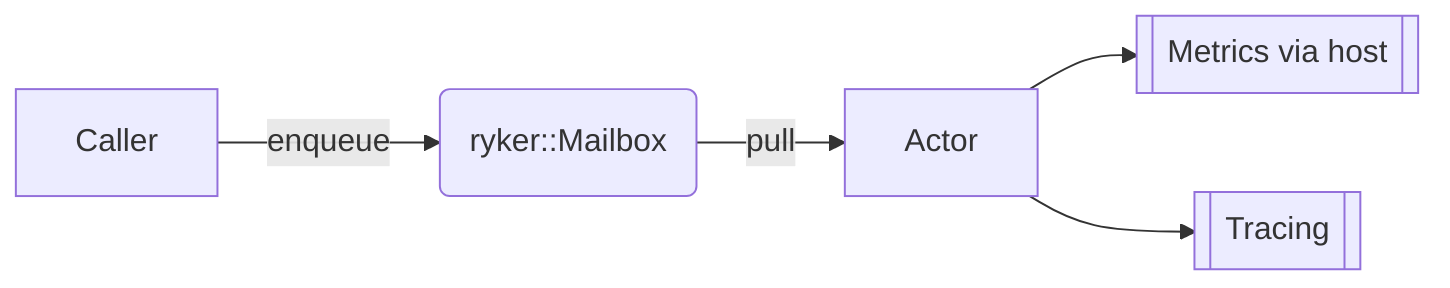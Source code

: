 flowchart LR
  A[Caller] -->|enqueue| B(ryker::Mailbox<T>)
  B -->|pull| C[Actor]
  C --> D[[Metrics via host]]
  C --> E[[Tracing]]